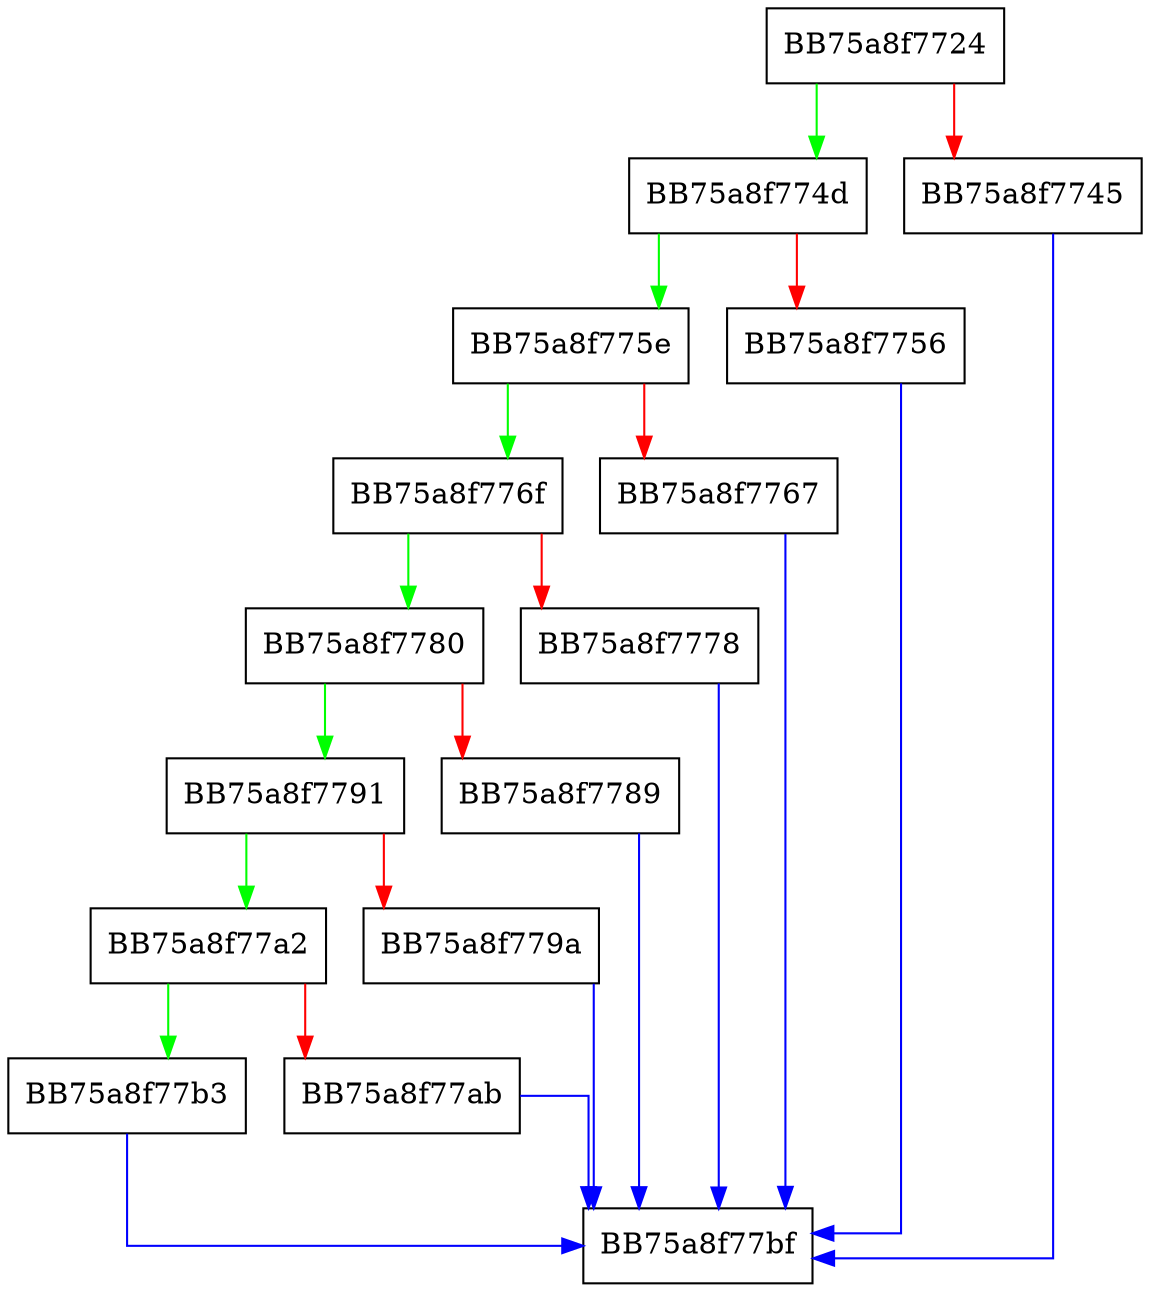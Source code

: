 digraph _map_error_code_to_result_type {
  node [shape="box"];
  graph [splines=ortho];
  BB75a8f7724 -> BB75a8f774d [color="green"];
  BB75a8f7724 -> BB75a8f7745 [color="red"];
  BB75a8f7745 -> BB75a8f77bf [color="blue"];
  BB75a8f774d -> BB75a8f775e [color="green"];
  BB75a8f774d -> BB75a8f7756 [color="red"];
  BB75a8f7756 -> BB75a8f77bf [color="blue"];
  BB75a8f775e -> BB75a8f776f [color="green"];
  BB75a8f775e -> BB75a8f7767 [color="red"];
  BB75a8f7767 -> BB75a8f77bf [color="blue"];
  BB75a8f776f -> BB75a8f7780 [color="green"];
  BB75a8f776f -> BB75a8f7778 [color="red"];
  BB75a8f7778 -> BB75a8f77bf [color="blue"];
  BB75a8f7780 -> BB75a8f7791 [color="green"];
  BB75a8f7780 -> BB75a8f7789 [color="red"];
  BB75a8f7789 -> BB75a8f77bf [color="blue"];
  BB75a8f7791 -> BB75a8f77a2 [color="green"];
  BB75a8f7791 -> BB75a8f779a [color="red"];
  BB75a8f779a -> BB75a8f77bf [color="blue"];
  BB75a8f77a2 -> BB75a8f77b3 [color="green"];
  BB75a8f77a2 -> BB75a8f77ab [color="red"];
  BB75a8f77ab -> BB75a8f77bf [color="blue"];
  BB75a8f77b3 -> BB75a8f77bf [color="blue"];
}